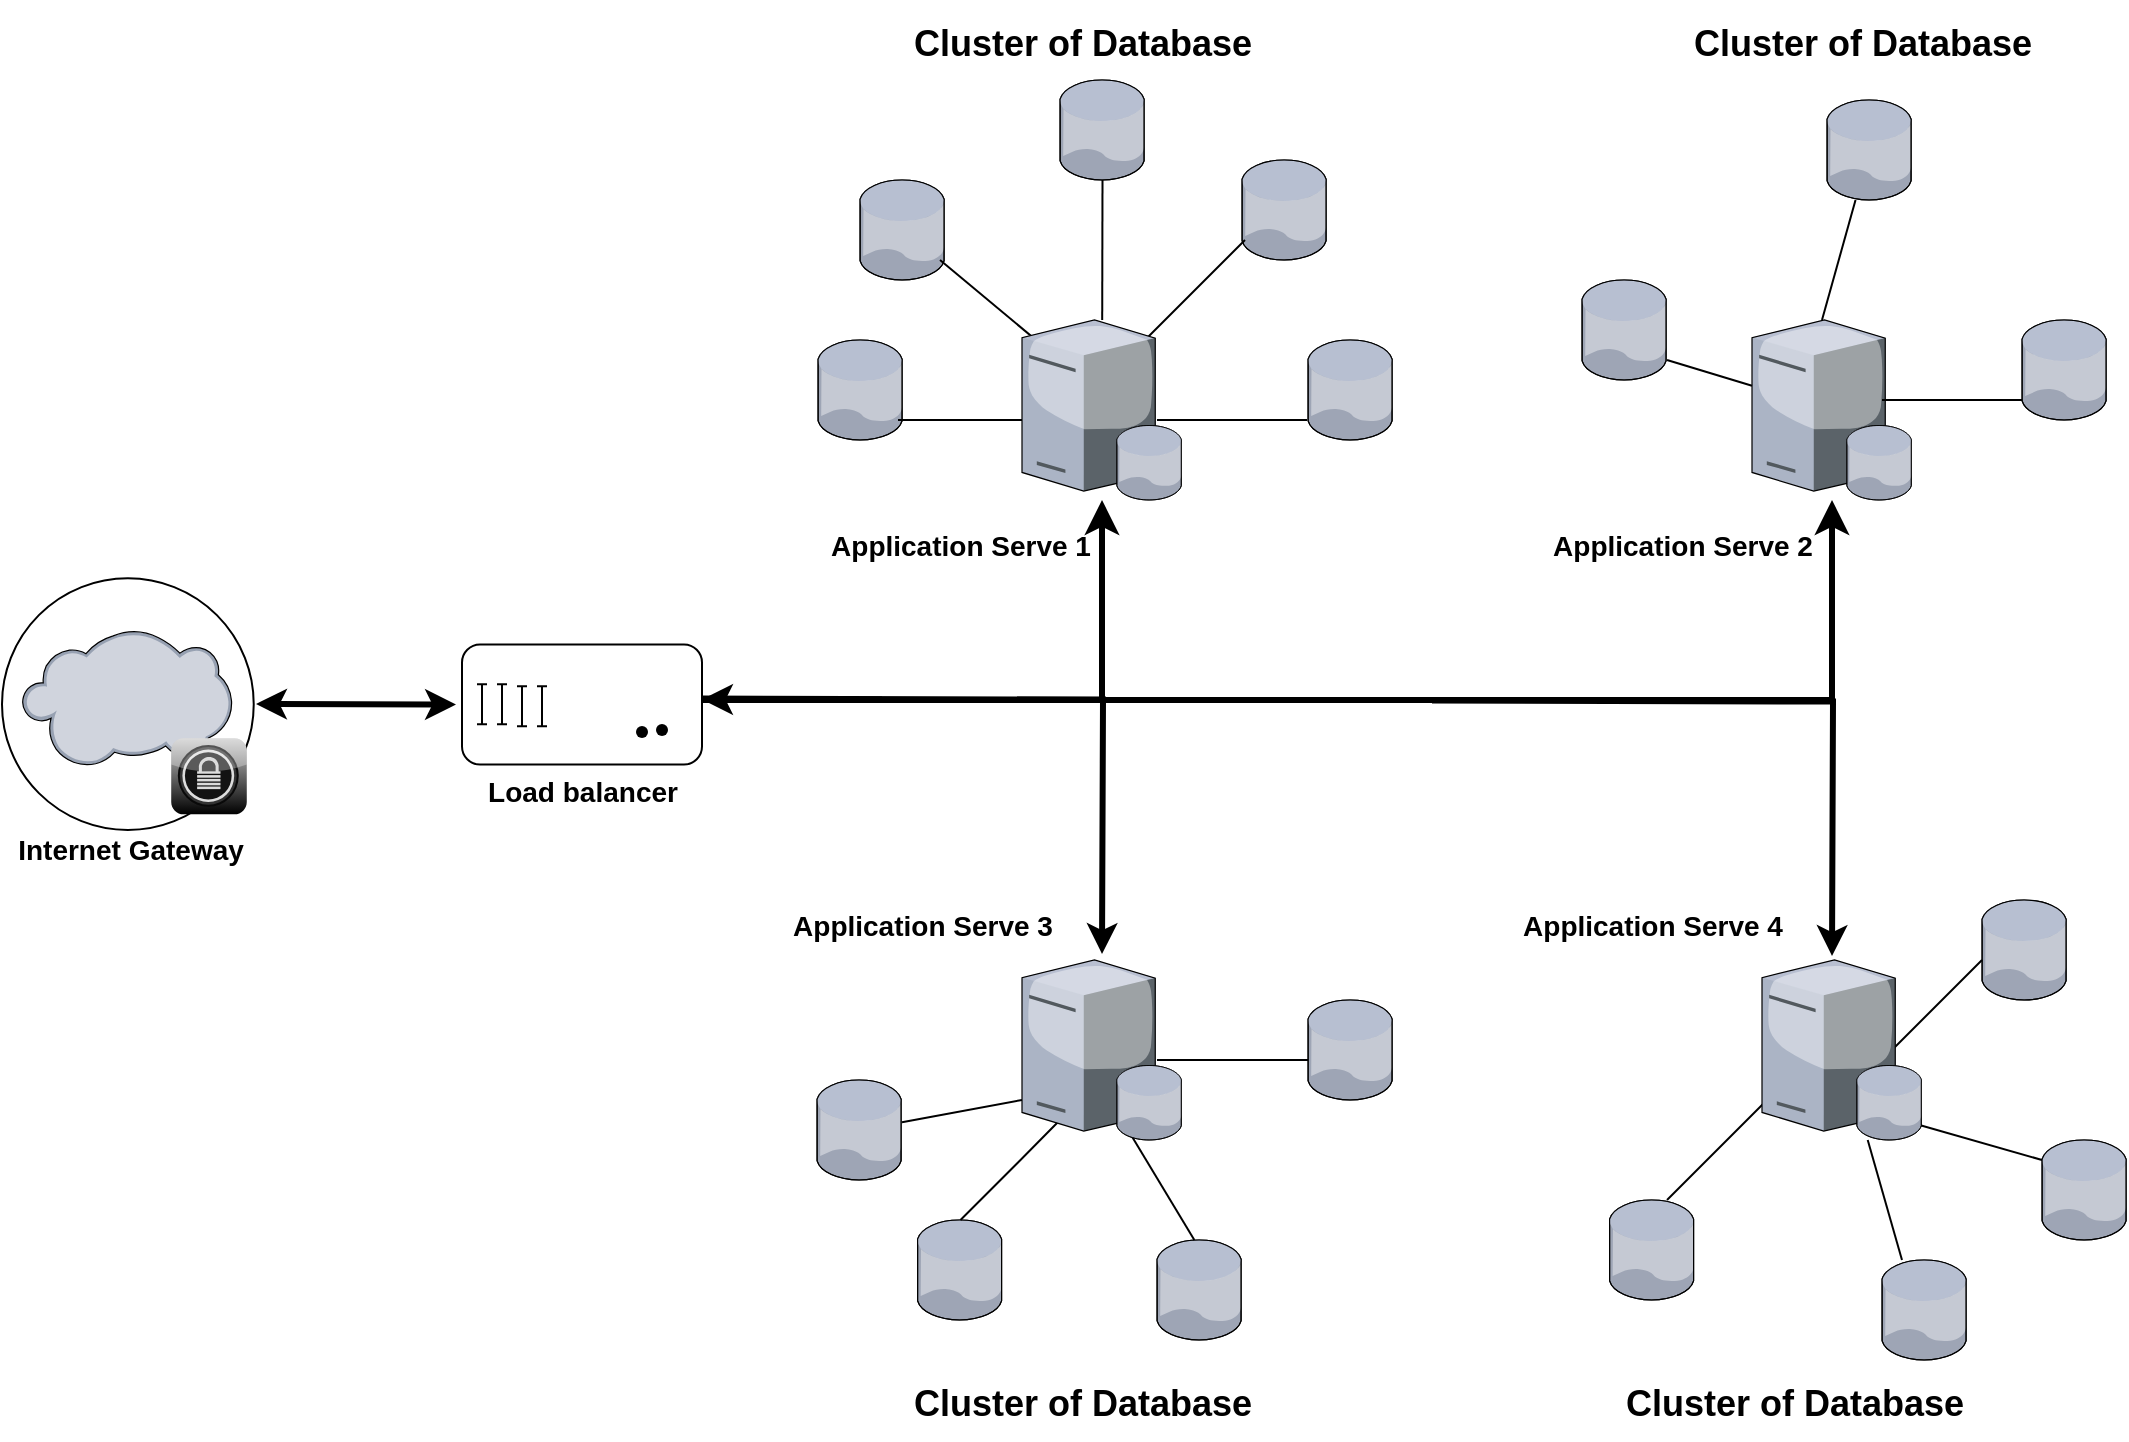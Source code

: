 <mxfile version="21.3.3" type="github" pages="2">
  <diagram id="MWDSlk-WY0k2sQAPGVdf" name="Page-2">
    <mxGraphModel dx="1428" dy="781" grid="1" gridSize="10" guides="1" tooltips="1" connect="1" arrows="1" fold="1" page="1" pageScale="1" pageWidth="1100" pageHeight="850" math="0" shadow="0">
      <root>
        <mxCell id="0" />
        <mxCell id="1" parent="0" />
        <mxCell id="CB8N8g5wz02RYLw7WGPH-4" value="" style="ellipse;whiteSpace=wrap;html=1;aspect=fixed;" vertex="1" parent="1">
          <mxGeometry x="10" y="378.13" width="125.87" height="125.87" as="geometry" />
        </mxCell>
        <mxCell id="CB8N8g5wz02RYLw7WGPH-1" value="" style="verticalLabelPosition=bottom;sketch=0;aspect=fixed;html=1;verticalAlign=top;strokeColor=none;align=center;outlineConnect=0;shape=mxgraph.citrix.cloud;" vertex="1" parent="1">
          <mxGeometry x="20" y="404" width="105" height="68.53" as="geometry" />
        </mxCell>
        <mxCell id="CB8N8g5wz02RYLw7WGPH-2" value="" style="verticalLabelPosition=bottom;sketch=0;aspect=fixed;html=1;verticalAlign=top;strokeColor=none;align=center;outlineConnect=0;shape=mxgraph.citrix.role_secure_access;fillColor=#CCCCCC;gradientColor=#000000;gradientDirection=south;" vertex="1" parent="1">
          <mxGeometry x="94.5" y="458.13" width="38" height="38" as="geometry" />
        </mxCell>
        <mxCell id="CB8N8g5wz02RYLw7WGPH-5" value="&lt;font style=&quot;font-size: 14px;&quot;&gt;Internet Gateway&lt;/font&gt;" style="text;strokeColor=none;fillColor=none;html=1;fontSize=24;fontStyle=1;verticalAlign=middle;align=center;" vertex="1" parent="1">
          <mxGeometry x="14" y="491" width="120" height="40" as="geometry" />
        </mxCell>
        <mxCell id="CB8N8g5wz02RYLw7WGPH-30" style="edgeStyle=orthogonalEdgeStyle;rounded=0;orthogonalLoop=1;jettySize=auto;html=1;exitX=1;exitY=0.5;exitDx=0;exitDy=0;strokeWidth=3;" edge="1" parent="1">
          <mxGeometry relative="1" as="geometry">
            <mxPoint x="560" y="566" as="targetPoint" />
            <mxPoint x="360" y="438.27" as="sourcePoint" />
          </mxGeometry>
        </mxCell>
        <mxCell id="CB8N8g5wz02RYLw7WGPH-6" value="" style="rounded=1;whiteSpace=wrap;html=1;" vertex="1" parent="1">
          <mxGeometry x="240" y="411.27" width="120" height="60" as="geometry" />
        </mxCell>
        <mxCell id="CB8N8g5wz02RYLw7WGPH-7" value="&lt;font style=&quot;font-size: 14px;&quot;&gt;Load balancer&lt;/font&gt;" style="text;strokeColor=none;fillColor=none;html=1;fontSize=24;fontStyle=1;verticalAlign=middle;align=center;" vertex="1" parent="1">
          <mxGeometry x="250" y="462.27" width="100" height="40" as="geometry" />
        </mxCell>
        <mxCell id="CB8N8g5wz02RYLw7WGPH-11" value="" style="verticalLabelPosition=bottom;sketch=0;aspect=fixed;html=1;verticalAlign=top;strokeColor=none;align=center;outlineConnect=0;shape=mxgraph.citrix.database_server;" vertex="1" parent="1">
          <mxGeometry x="885" y="249" width="80" height="90" as="geometry" />
        </mxCell>
        <mxCell id="CB8N8g5wz02RYLw7WGPH-12" value="" style="verticalLabelPosition=bottom;sketch=0;aspect=fixed;html=1;verticalAlign=top;strokeColor=none;align=center;outlineConnect=0;shape=mxgraph.citrix.database;" vertex="1" parent="1">
          <mxGeometry x="539" y="129" width="42.5" height="50" as="geometry" />
        </mxCell>
        <mxCell id="CB8N8g5wz02RYLw7WGPH-13" value="" style="verticalLabelPosition=bottom;sketch=0;aspect=fixed;html=1;verticalAlign=top;strokeColor=none;align=center;outlineConnect=0;shape=mxgraph.citrix.database;" vertex="1" parent="1">
          <mxGeometry x="1030" y="659" width="42.5" height="50" as="geometry" />
        </mxCell>
        <mxCell id="CB8N8g5wz02RYLw7WGPH-14" value="" style="verticalLabelPosition=bottom;sketch=0;aspect=fixed;html=1;verticalAlign=top;strokeColor=none;align=center;outlineConnect=0;shape=mxgraph.citrix.database;" vertex="1" parent="1">
          <mxGeometry x="418" y="259" width="42.5" height="50" as="geometry" />
        </mxCell>
        <mxCell id="CB8N8g5wz02RYLw7WGPH-15" value="" style="verticalLabelPosition=bottom;sketch=0;aspect=fixed;html=1;verticalAlign=top;strokeColor=none;align=center;outlineConnect=0;shape=mxgraph.citrix.database;" vertex="1" parent="1">
          <mxGeometry x="630" y="169" width="42.5" height="50" as="geometry" />
        </mxCell>
        <mxCell id="CB8N8g5wz02RYLw7WGPH-16" value="" style="verticalLabelPosition=bottom;sketch=0;aspect=fixed;html=1;verticalAlign=top;strokeColor=none;align=center;outlineConnect=0;shape=mxgraph.citrix.database;" vertex="1" parent="1">
          <mxGeometry x="663" y="259" width="42.5" height="50" as="geometry" />
        </mxCell>
        <mxCell id="CB8N8g5wz02RYLw7WGPH-17" value="" style="verticalLabelPosition=bottom;sketch=0;aspect=fixed;html=1;verticalAlign=top;strokeColor=none;align=center;outlineConnect=0;shape=mxgraph.citrix.database;" vertex="1" parent="1">
          <mxGeometry x="417.5" y="629" width="42.5" height="50" as="geometry" />
        </mxCell>
        <mxCell id="CB8N8g5wz02RYLw7WGPH-18" value="" style="verticalLabelPosition=bottom;sketch=0;aspect=fixed;html=1;verticalAlign=top;strokeColor=none;align=center;outlineConnect=0;shape=mxgraph.citrix.database;" vertex="1" parent="1">
          <mxGeometry x="587.5" y="709" width="42.5" height="50" as="geometry" />
        </mxCell>
        <mxCell id="CB8N8g5wz02RYLw7WGPH-19" value="" style="verticalLabelPosition=bottom;sketch=0;aspect=fixed;html=1;verticalAlign=top;strokeColor=none;align=center;outlineConnect=0;shape=mxgraph.citrix.database;" vertex="1" parent="1">
          <mxGeometry x="467.75" y="699" width="42.5" height="50" as="geometry" />
        </mxCell>
        <mxCell id="CB8N8g5wz02RYLw7WGPH-21" value="" style="verticalLabelPosition=bottom;sketch=0;aspect=fixed;html=1;verticalAlign=top;strokeColor=none;align=center;outlineConnect=0;shape=mxgraph.citrix.database;" vertex="1" parent="1">
          <mxGeometry x="1000" y="539" width="42.5" height="50" as="geometry" />
        </mxCell>
        <mxCell id="CB8N8g5wz02RYLw7WGPH-22" value="" style="verticalLabelPosition=bottom;sketch=0;aspect=fixed;html=1;verticalAlign=top;strokeColor=none;align=center;outlineConnect=0;shape=mxgraph.citrix.database;" vertex="1" parent="1">
          <mxGeometry x="950" y="719" width="42.5" height="50" as="geometry" />
        </mxCell>
        <mxCell id="CB8N8g5wz02RYLw7WGPH-24" value="" style="verticalLabelPosition=bottom;sketch=0;aspect=fixed;html=1;verticalAlign=top;strokeColor=none;align=center;outlineConnect=0;shape=mxgraph.citrix.database;" vertex="1" parent="1">
          <mxGeometry x="813.75" y="689" width="42.5" height="50" as="geometry" />
        </mxCell>
        <mxCell id="CB8N8g5wz02RYLw7WGPH-25" value="" style="verticalLabelPosition=bottom;sketch=0;aspect=fixed;html=1;verticalAlign=top;strokeColor=none;align=center;outlineConnect=0;shape=mxgraph.citrix.database;" vertex="1" parent="1">
          <mxGeometry x="922.5" y="139" width="42.5" height="50" as="geometry" />
        </mxCell>
        <mxCell id="CB8N8g5wz02RYLw7WGPH-26" value="" style="verticalLabelPosition=bottom;sketch=0;aspect=fixed;html=1;verticalAlign=top;strokeColor=none;align=center;outlineConnect=0;shape=mxgraph.citrix.database;" vertex="1" parent="1">
          <mxGeometry x="1020" y="249" width="42.5" height="50" as="geometry" />
        </mxCell>
        <mxCell id="CB8N8g5wz02RYLw7WGPH-27" value="" style="verticalLabelPosition=bottom;sketch=0;aspect=fixed;html=1;verticalAlign=top;strokeColor=none;align=center;outlineConnect=0;shape=mxgraph.citrix.database;" vertex="1" parent="1">
          <mxGeometry x="800" y="229" width="42.5" height="50" as="geometry" />
        </mxCell>
        <mxCell id="CB8N8g5wz02RYLw7WGPH-28" value="" style="edgeStyle=segmentEdgeStyle;endArrow=classic;html=1;curved=0;rounded=0;endSize=8;startSize=8;strokeWidth=3;" edge="1" parent="1" target="CB8N8g5wz02RYLw7WGPH-8">
          <mxGeometry width="50" height="50" relative="1" as="geometry">
            <mxPoint x="360" y="439" as="sourcePoint" />
            <mxPoint x="410" y="389" as="targetPoint" />
            <Array as="points">
              <mxPoint x="560" y="439" />
            </Array>
          </mxGeometry>
        </mxCell>
        <mxCell id="CB8N8g5wz02RYLw7WGPH-29" value="" style="edgeStyle=segmentEdgeStyle;endArrow=classic;html=1;curved=0;rounded=0;endSize=8;startSize=8;strokeWidth=3;" edge="1" parent="1">
          <mxGeometry width="50" height="50" relative="1" as="geometry">
            <mxPoint x="560" y="439" as="sourcePoint" />
            <mxPoint x="925" y="339" as="targetPoint" />
          </mxGeometry>
        </mxCell>
        <mxCell id="CB8N8g5wz02RYLw7WGPH-31" style="edgeStyle=orthogonalEdgeStyle;rounded=0;orthogonalLoop=1;jettySize=auto;html=1;exitX=1;exitY=0.5;exitDx=0;exitDy=0;strokeWidth=3;" edge="1" parent="1">
          <mxGeometry relative="1" as="geometry">
            <mxPoint x="925" y="567" as="targetPoint" />
            <mxPoint x="725" y="439.27" as="sourcePoint" />
          </mxGeometry>
        </mxCell>
        <mxCell id="CB8N8g5wz02RYLw7WGPH-32" value="&lt;font style=&quot;font-size: 14px;&quot;&gt;Application Serve 1&lt;/font&gt;" style="text;strokeColor=none;fillColor=none;html=1;fontSize=24;fontStyle=1;verticalAlign=middle;align=center;" vertex="1" parent="1">
          <mxGeometry x="439" y="339" width="100" height="40" as="geometry" />
        </mxCell>
        <mxCell id="CB8N8g5wz02RYLw7WGPH-33" value="&lt;font style=&quot;font-size: 14px;&quot;&gt;Application Serve 2&lt;/font&gt;" style="text;strokeColor=none;fillColor=none;html=1;fontSize=24;fontStyle=1;verticalAlign=middle;align=center;" vertex="1" parent="1">
          <mxGeometry x="800" y="339" width="100" height="40" as="geometry" />
        </mxCell>
        <mxCell id="CB8N8g5wz02RYLw7WGPH-34" value="&lt;font style=&quot;font-size: 14px;&quot;&gt;Application Serve 3&lt;/font&gt;" style="text;strokeColor=none;fillColor=none;html=1;fontSize=24;fontStyle=1;verticalAlign=middle;align=center;" vertex="1" parent="1">
          <mxGeometry x="420" y="529" width="100" height="40" as="geometry" />
        </mxCell>
        <mxCell id="CB8N8g5wz02RYLw7WGPH-35" value="&lt;font style=&quot;font-size: 14px;&quot;&gt;Application Serve 4&lt;/font&gt;" style="text;strokeColor=none;fillColor=none;html=1;fontSize=24;fontStyle=1;verticalAlign=middle;align=center;" vertex="1" parent="1">
          <mxGeometry x="785" y="529" width="100" height="40" as="geometry" />
        </mxCell>
        <mxCell id="CB8N8g5wz02RYLw7WGPH-37" value="" style="endArrow=classic;startArrow=classic;html=1;rounded=0;entryX=0;entryY=0.5;entryDx=0;entryDy=0;strokeWidth=3;" edge="1" parent="1">
          <mxGeometry width="50" height="50" relative="1" as="geometry">
            <mxPoint x="137" y="441" as="sourcePoint" />
            <mxPoint x="237" y="441.27" as="targetPoint" />
          </mxGeometry>
        </mxCell>
        <mxCell id="CB8N8g5wz02RYLw7WGPH-39" value="" style="endArrow=classic;html=1;rounded=0;strokeWidth=3;" edge="1" parent="1">
          <mxGeometry width="50" height="50" relative="1" as="geometry">
            <mxPoint x="450" y="438.77" as="sourcePoint" />
            <mxPoint x="360" y="438.77" as="targetPoint" />
          </mxGeometry>
        </mxCell>
        <mxCell id="CB8N8g5wz02RYLw7WGPH-40" value="" style="endArrow=none;html=1;rounded=0;" edge="1" parent="1" target="CB8N8g5wz02RYLw7WGPH-25">
          <mxGeometry width="50" height="50" relative="1" as="geometry">
            <mxPoint x="920" y="249" as="sourcePoint" />
            <mxPoint x="970" y="199" as="targetPoint" />
          </mxGeometry>
        </mxCell>
        <mxCell id="CB8N8g5wz02RYLw7WGPH-41" value="" style="endArrow=none;html=1;rounded=0;" edge="1" parent="1">
          <mxGeometry width="50" height="50" relative="1" as="geometry">
            <mxPoint x="842.5" y="689" as="sourcePoint" />
            <mxPoint x="892.5" y="639" as="targetPoint" />
          </mxGeometry>
        </mxCell>
        <mxCell id="CB8N8g5wz02RYLw7WGPH-43" value="" style="endArrow=none;html=1;rounded=0;" edge="1" parent="1">
          <mxGeometry width="50" height="50" relative="1" as="geometry">
            <mxPoint x="581.5" y="259" as="sourcePoint" />
            <mxPoint x="631.5" y="209" as="targetPoint" />
          </mxGeometry>
        </mxCell>
        <mxCell id="CB8N8g5wz02RYLw7WGPH-44" value="" style="endArrow=none;html=1;rounded=0;" edge="1" parent="1" source="CB8N8g5wz02RYLw7WGPH-17">
          <mxGeometry width="50" height="50" relative="1" as="geometry">
            <mxPoint x="470" y="689" as="sourcePoint" />
            <mxPoint x="520" y="639" as="targetPoint" />
          </mxGeometry>
        </mxCell>
        <mxCell id="CB8N8g5wz02RYLw7WGPH-45" value="" style="endArrow=none;html=1;rounded=0;" edge="1" parent="1">
          <mxGeometry width="50" height="50" relative="1" as="geometry">
            <mxPoint x="489.25" y="699" as="sourcePoint" />
            <mxPoint x="539" y="649" as="targetPoint" />
            <Array as="points">
              <mxPoint x="519.25" y="669" />
            </Array>
          </mxGeometry>
        </mxCell>
        <mxCell id="CB8N8g5wz02RYLw7WGPH-46" value="" style="endArrow=none;html=1;rounded=0;entryX=0;entryY=0.8;entryDx=0;entryDy=0;entryPerimeter=0;" edge="1" parent="1" target="CB8N8g5wz02RYLw7WGPH-26">
          <mxGeometry width="50" height="50" relative="1" as="geometry">
            <mxPoint x="950" y="289" as="sourcePoint" />
            <mxPoint x="1000" y="239" as="targetPoint" />
          </mxGeometry>
        </mxCell>
        <mxCell id="CB8N8g5wz02RYLw7WGPH-47" value="" style="endArrow=none;html=1;rounded=0;" edge="1" parent="1" target="CB8N8g5wz02RYLw7WGPH-11">
          <mxGeometry width="50" height="50" relative="1" as="geometry">
            <mxPoint x="842.5" y="269" as="sourcePoint" />
            <mxPoint x="892.5" y="219" as="targetPoint" />
          </mxGeometry>
        </mxCell>
        <mxCell id="CB8N8g5wz02RYLw7WGPH-48" value="" style="endArrow=none;html=1;rounded=0;" edge="1" parent="1">
          <mxGeometry width="50" height="50" relative="1" as="geometry">
            <mxPoint x="950" y="619" as="sourcePoint" />
            <mxPoint x="1000" y="569" as="targetPoint" />
          </mxGeometry>
        </mxCell>
        <mxCell id="CB8N8g5wz02RYLw7WGPH-49" value="" style="endArrow=none;html=1;rounded=0;" edge="1" parent="1">
          <mxGeometry width="50" height="50" relative="1" as="geometry">
            <mxPoint x="606.176" y="709" as="sourcePoint" />
            <mxPoint x="570" y="649" as="targetPoint" />
          </mxGeometry>
        </mxCell>
        <mxCell id="CB8N8g5wz02RYLw7WGPH-10" value="" style="verticalLabelPosition=bottom;sketch=0;aspect=fixed;html=1;verticalAlign=top;strokeColor=none;align=center;outlineConnect=0;shape=mxgraph.citrix.database_server;" vertex="1" parent="1">
          <mxGeometry x="520" y="569" width="80" height="90" as="geometry" />
        </mxCell>
        <mxCell id="CB8N8g5wz02RYLw7WGPH-52" value="" style="endArrow=none;html=1;rounded=0;" edge="1" parent="1">
          <mxGeometry width="50" height="50" relative="1" as="geometry">
            <mxPoint x="587.5" y="619" as="sourcePoint" />
            <mxPoint x="670" y="619" as="targetPoint" />
          </mxGeometry>
        </mxCell>
        <mxCell id="CB8N8g5wz02RYLw7WGPH-23" value="" style="verticalLabelPosition=bottom;sketch=0;aspect=fixed;html=1;verticalAlign=top;strokeColor=none;align=center;outlineConnect=0;shape=mxgraph.citrix.database;" vertex="1" parent="1">
          <mxGeometry x="663" y="589" width="42.5" height="50" as="geometry" />
        </mxCell>
        <mxCell id="CB8N8g5wz02RYLw7WGPH-53" value="" style="endArrow=none;html=1;rounded=0;" edge="1" parent="1" source="CB8N8g5wz02RYLw7WGPH-22" target="CB8N8g5wz02RYLw7WGPH-9">
          <mxGeometry width="50" height="50" relative="1" as="geometry">
            <mxPoint x="890" y="699" as="sourcePoint" />
            <mxPoint x="930" y="679" as="targetPoint" />
            <Array as="points">
              <mxPoint x="960" y="719" />
            </Array>
          </mxGeometry>
        </mxCell>
        <mxCell id="CB8N8g5wz02RYLw7WGPH-54" value="" style="endArrow=none;html=1;rounded=0;" edge="1" parent="1">
          <mxGeometry width="50" height="50" relative="1" as="geometry">
            <mxPoint x="960" y="649" as="sourcePoint" />
            <mxPoint x="1030" y="669" as="targetPoint" />
          </mxGeometry>
        </mxCell>
        <mxCell id="CB8N8g5wz02RYLw7WGPH-9" value="" style="verticalLabelPosition=bottom;sketch=0;aspect=fixed;html=1;verticalAlign=top;strokeColor=none;align=center;outlineConnect=0;shape=mxgraph.citrix.database_server;" vertex="1" parent="1">
          <mxGeometry x="890" y="569" width="80" height="90" as="geometry" />
        </mxCell>
        <mxCell id="CB8N8g5wz02RYLw7WGPH-56" value="" style="endArrow=none;html=1;rounded=0;" edge="1" parent="1" source="CB8N8g5wz02RYLw7WGPH-8">
          <mxGeometry width="50" height="50" relative="1" as="geometry">
            <mxPoint x="510.25" y="229" as="sourcePoint" />
            <mxPoint x="560.25" y="179" as="targetPoint" />
          </mxGeometry>
        </mxCell>
        <mxCell id="CB8N8g5wz02RYLw7WGPH-57" value="" style="verticalLabelPosition=bottom;sketch=0;aspect=fixed;html=1;verticalAlign=top;strokeColor=none;align=center;outlineConnect=0;shape=mxgraph.citrix.database;" vertex="1" parent="1">
          <mxGeometry x="439" y="179" width="42.5" height="50" as="geometry" />
        </mxCell>
        <mxCell id="CB8N8g5wz02RYLw7WGPH-58" value="" style="endArrow=none;html=1;rounded=0;" edge="1" parent="1">
          <mxGeometry width="50" height="50" relative="1" as="geometry">
            <mxPoint x="458" y="299" as="sourcePoint" />
            <mxPoint x="539" y="299" as="targetPoint" />
          </mxGeometry>
        </mxCell>
        <mxCell id="CB8N8g5wz02RYLw7WGPH-59" value="" style="endArrow=none;html=1;rounded=0;" edge="1" parent="1">
          <mxGeometry width="50" height="50" relative="1" as="geometry">
            <mxPoint x="479" y="219" as="sourcePoint" />
            <mxPoint x="539" y="269" as="targetPoint" />
          </mxGeometry>
        </mxCell>
        <mxCell id="CB8N8g5wz02RYLw7WGPH-60" value="" style="endArrow=none;html=1;rounded=0;" edge="1" parent="1">
          <mxGeometry width="50" height="50" relative="1" as="geometry">
            <mxPoint x="587.5" y="299" as="sourcePoint" />
            <mxPoint x="662.5" y="299" as="targetPoint" />
          </mxGeometry>
        </mxCell>
        <mxCell id="CB8N8g5wz02RYLw7WGPH-8" value="" style="verticalLabelPosition=bottom;sketch=0;aspect=fixed;html=1;verticalAlign=top;strokeColor=none;align=center;outlineConnect=0;shape=mxgraph.citrix.database_server;" vertex="1" parent="1">
          <mxGeometry x="520" y="249" width="80" height="90" as="geometry" />
        </mxCell>
        <mxCell id="CB8N8g5wz02RYLw7WGPH-62" value="" style="shape=crossbar;whiteSpace=wrap;html=1;rounded=1;rotation=-90;" vertex="1" parent="1">
          <mxGeometry x="240" y="438.57" width="20" height="5" as="geometry" />
        </mxCell>
        <mxCell id="CB8N8g5wz02RYLw7WGPH-63" value="" style="shape=crossbar;whiteSpace=wrap;html=1;rounded=1;rotation=-90;" vertex="1" parent="1">
          <mxGeometry x="250" y="438.57" width="20" height="5" as="geometry" />
        </mxCell>
        <mxCell id="CB8N8g5wz02RYLw7WGPH-64" value="" style="shape=crossbar;whiteSpace=wrap;html=1;rounded=1;rotation=-90;" vertex="1" parent="1">
          <mxGeometry x="260" y="439.57" width="20" height="5" as="geometry" />
        </mxCell>
        <mxCell id="CB8N8g5wz02RYLw7WGPH-65" value="" style="shape=crossbar;whiteSpace=wrap;html=1;rounded=1;rotation=-90;" vertex="1" parent="1">
          <mxGeometry x="270" y="439.57" width="20" height="5" as="geometry" />
        </mxCell>
        <mxCell id="CB8N8g5wz02RYLw7WGPH-66" value="" style="shape=waypoint;sketch=0;fillStyle=solid;size=6;pointerEvents=1;points=[];fillColor=none;resizable=0;rotatable=0;perimeter=centerPerimeter;snapToPoint=1;" vertex="1" parent="1">
          <mxGeometry x="330" y="444" width="20" height="20" as="geometry" />
        </mxCell>
        <mxCell id="CB8N8g5wz02RYLw7WGPH-67" value="" style="shape=waypoint;sketch=0;fillStyle=solid;size=6;pointerEvents=1;points=[];fillColor=none;resizable=0;rotatable=0;perimeter=centerPerimeter;snapToPoint=1;" vertex="1" parent="1">
          <mxGeometry x="320" y="445" width="20" height="20" as="geometry" />
        </mxCell>
        <mxCell id="CB8N8g5wz02RYLw7WGPH-68" value="&lt;font style=&quot;font-size: 18px;&quot;&gt;Cluster of Database&lt;/font&gt;" style="text;strokeColor=none;fillColor=none;html=1;fontSize=24;fontStyle=1;verticalAlign=middle;align=center;" vertex="1" parent="1">
          <mxGeometry x="500" y="769" width="100" height="40" as="geometry" />
        </mxCell>
        <mxCell id="CB8N8g5wz02RYLw7WGPH-69" value="&lt;font style=&quot;font-size: 18px;&quot;&gt;Cluster of Database&lt;/font&gt;" style="text;strokeColor=none;fillColor=none;html=1;fontSize=24;fontStyle=1;verticalAlign=middle;align=center;" vertex="1" parent="1">
          <mxGeometry x="856.25" y="769" width="100" height="40" as="geometry" />
        </mxCell>
        <mxCell id="CB8N8g5wz02RYLw7WGPH-70" value="&lt;font style=&quot;font-size: 18px;&quot;&gt;Cluster of Database&lt;/font&gt;" style="text;strokeColor=none;fillColor=none;html=1;fontSize=24;fontStyle=1;verticalAlign=middle;align=center;" vertex="1" parent="1">
          <mxGeometry x="500" y="89" width="100" height="40" as="geometry" />
        </mxCell>
        <mxCell id="CB8N8g5wz02RYLw7WGPH-71" value="&lt;font style=&quot;font-size: 18px;&quot;&gt;Cluster of Database&lt;/font&gt;" style="text;strokeColor=none;fillColor=none;html=1;fontSize=24;fontStyle=1;verticalAlign=middle;align=center;" vertex="1" parent="1">
          <mxGeometry x="890" y="89" width="100" height="40" as="geometry" />
        </mxCell>
      </root>
    </mxGraphModel>
  </diagram>
  <diagram name="Page-1" id="822b0af5-4adb-64df-f703-e8dfc1f81529">
    <mxGraphModel dx="1428" dy="781" grid="1" gridSize="10" guides="1" tooltips="1" connect="1" arrows="1" fold="1" page="1" pageScale="1" pageWidth="1100" pageHeight="850" background="none" math="0" shadow="0">
      <root>
        <mxCell id="0" />
        <mxCell id="1" parent="0" />
        <mxCell id="7d933b09d9755ecc-14" value="Resource forest" style="triangle;whiteSpace=wrap;html=1;rounded=0;shadow=0;comic=0;strokeWidth=1;fontFamily=Verdana;direction=north;labelPosition=center;verticalLabelPosition=bottom;align=center;verticalAlign=top;" parent="1" vertex="1">
          <mxGeometry x="830" y="230" width="530" height="537" as="geometry" />
        </mxCell>
        <mxCell id="7d933b09d9755ecc-12" value="User forest" style="triangle;whiteSpace=wrap;html=1;rounded=0;shadow=0;comic=0;strokeWidth=1;fontFamily=Verdana;direction=north;labelPosition=center;verticalLabelPosition=bottom;align=center;verticalAlign=top;" parent="1" vertex="1">
          <mxGeometry x="400" y="92" width="286" height="340" as="geometry" />
        </mxCell>
        <mxCell id="7d933b09d9755ecc-13" value="" style="ellipse;whiteSpace=wrap;html=1;rounded=0;shadow=0;comic=0;strokeWidth=1;fontFamily=Verdana;" parent="1" vertex="1">
          <mxGeometry x="473" y="326" width="142" height="94" as="geometry" />
        </mxCell>
        <mxCell id="7d933b09d9755ecc-4" value="" style="verticalLabelPosition=bottom;aspect=fixed;html=1;verticalAlign=top;strokeColor=none;shape=mxgraph.citrix.directory_server;rounded=0;shadow=0;comic=0;fontFamily=Verdana;" parent="1" vertex="1">
          <mxGeometry x="1063" y="64" width="65" height="88.5" as="geometry" />
        </mxCell>
        <mxCell id="7d933b09d9755ecc-5" value="" style="verticalLabelPosition=bottom;aspect=fixed;html=1;verticalAlign=top;strokeColor=none;shape=mxgraph.citrix.file_server;rounded=0;shadow=0;comic=0;fontFamily=Verdana;" parent="1" vertex="1">
          <mxGeometry x="1053" y="611" width="71" height="97" as="geometry" />
        </mxCell>
        <mxCell id="7d933b09d9755ecc-6" value="Users" style="verticalLabelPosition=bottom;aspect=fixed;html=1;verticalAlign=top;strokeColor=none;shape=mxgraph.citrix.users;rounded=0;shadow=0;comic=0;fontFamily=Verdana;" parent="1" vertex="1">
          <mxGeometry x="511" y="339" width="64.5" height="55" as="geometry" />
        </mxCell>
        <mxCell id="7d933b09d9755ecc-9" value="" style="verticalLabelPosition=bottom;aspect=fixed;html=1;verticalAlign=top;strokeColor=none;shape=mxgraph.citrix.tower_server;rounded=0;shadow=0;comic=0;fontFamily=Verdana;" parent="1" vertex="1">
          <mxGeometry x="511" y="193" width="65" height="85" as="geometry" />
        </mxCell>
        <mxCell id="7d933b09d9755ecc-15" value="" style="ellipse;whiteSpace=wrap;html=1;rounded=0;shadow=0;comic=0;strokeWidth=1;fontFamily=Verdana;" parent="1" vertex="1">
          <mxGeometry x="979" y="440" width="220" height="140" as="geometry" />
        </mxCell>
        <mxCell id="7d933b09d9755ecc-16" value="Disabled users" style="verticalLabelPosition=bottom;aspect=fixed;html=1;verticalAlign=top;strokeColor=none;shape=mxgraph.citrix.users;rounded=0;shadow=0;comic=0;fontFamily=Verdana;" parent="1" vertex="1">
          <mxGeometry x="1060" y="477" width="64.5" height="55" as="geometry" />
        </mxCell>
        <mxCell id="7d933b09d9755ecc-17" value="" style="verticalLabelPosition=bottom;aspect=fixed;html=1;verticalAlign=top;strokeColor=none;shape=mxgraph.citrix.tower_server;rounded=0;shadow=0;comic=0;fontFamily=Verdana;" parent="1" vertex="1">
          <mxGeometry x="1060" y="331" width="65" height="85" as="geometry" />
        </mxCell>
        <mxCell id="7d933b09d9755ecc-18" value="User forest" style="triangle;whiteSpace=wrap;html=1;rounded=0;shadow=0;comic=0;strokeWidth=1;fontFamily=Verdana;direction=north;labelPosition=center;verticalLabelPosition=bottom;align=center;verticalAlign=top;" parent="1" vertex="1">
          <mxGeometry x="1580" y="76" width="286" height="340" as="geometry" />
        </mxCell>
        <mxCell id="7d933b09d9755ecc-19" value="" style="ellipse;whiteSpace=wrap;html=1;rounded=0;shadow=0;comic=0;strokeWidth=1;fontFamily=Verdana;" parent="1" vertex="1">
          <mxGeometry x="1653" y="310" width="142" height="90" as="geometry" />
        </mxCell>
        <mxCell id="7d933b09d9755ecc-20" value="Users" style="verticalLabelPosition=bottom;aspect=fixed;html=1;verticalAlign=top;strokeColor=none;shape=mxgraph.citrix.users;rounded=0;shadow=0;comic=0;fontFamily=Verdana;" parent="1" vertex="1">
          <mxGeometry x="1691" y="323" width="64.5" height="55" as="geometry" />
        </mxCell>
        <mxCell id="7d933b09d9755ecc-21" value="" style="verticalLabelPosition=bottom;aspect=fixed;html=1;verticalAlign=top;strokeColor=none;shape=mxgraph.citrix.tower_server;rounded=0;shadow=0;comic=0;fontFamily=Verdana;" parent="1" vertex="1">
          <mxGeometry x="1691" y="177" width="65" height="85" as="geometry" />
        </mxCell>
        <mxCell id="7d933b09d9755ecc-22" style="rounded=0;html=1;labelBackgroundColor=none;startArrow=none;startFill=0;endArrow=block;endFill=1;strokeColor=#0000FF;strokeWidth=1;fontFamily=Verdana;fontSize=12" parent="1" source="7d933b09d9755ecc-19" target="7d933b09d9755ecc-15" edge="1">
          <mxGeometry relative="1" as="geometry" />
        </mxCell>
        <mxCell id="7d933b09d9755ecc-23" style="rounded=0;html=1;labelBackgroundColor=none;startArrow=none;startFill=0;endArrow=block;endFill=1;strokeColor=#0000FF;strokeWidth=1;fontFamily=Verdana;fontSize=12" parent="1" source="7d933b09d9755ecc-13" target="7d933b09d9755ecc-15" edge="1">
          <mxGeometry relative="1" as="geometry" />
        </mxCell>
        <mxCell id="7d933b09d9755ecc-24" style="edgeStyle=none;rounded=0;html=1;exitX=0.5;exitY=1;labelBackgroundColor=none;startArrow=none;startFill=0;endArrow=block;endFill=1;strokeColor=#0000FF;strokeWidth=1;fontFamily=Verdana;fontSize=12;fontColor=#000000;" parent="1" source="7d933b09d9755ecc-15" target="7d933b09d9755ecc-5" edge="1">
          <mxGeometry relative="1" as="geometry" />
        </mxCell>
        <mxCell id="7d933b09d9755ecc-25" value="Trust relationship" style="html=1;labelBackgroundColor=none;startArrow=none;startFill=0;endArrow=block;endFill=1;strokeColor=#FF0000;strokeWidth=1;fontFamily=Verdana;fontSize=12;entryX=1;entryY=0.5;curved=1;" parent="1" target="7d933b09d9755ecc-18" edge="1">
          <mxGeometry x="-0.017" y="-10" relative="1" as="geometry">
            <mxPoint x="1095" y="230" as="sourcePoint" />
            <mxPoint x="1530" y="240" as="targetPoint" />
            <Array as="points">
              <mxPoint x="1400" y="110" />
            </Array>
            <mxPoint as="offset" />
          </mxGeometry>
        </mxCell>
        <mxCell id="7d933b09d9755ecc-26" value="Trust relationship" style="html=1;entryX=1;entryY=0.5;labelBackgroundColor=none;startArrow=none;startFill=0;endArrow=block;endFill=1;strokeColor=#FF0000;strokeWidth=1;fontFamily=Verdana;fontSize=12;curved=1;" parent="1" target="7d933b09d9755ecc-12" edge="1">
          <mxGeometry x="-0.064" y="45" relative="1" as="geometry">
            <mxPoint x="1095" y="230" as="sourcePoint" />
            <Array as="points">
              <mxPoint x="920" y="120" />
            </Array>
            <mxPoint as="offset" />
          </mxGeometry>
        </mxCell>
        <mxCell id="7d933b09d9755ecc-27" value="Synchronization" style="rounded=0;html=1;entryX=0.878;entryY=0.433;entryPerimeter=0;labelBackgroundColor=none;startArrow=none;startFill=0;endArrow=block;endFill=1;strokeWidth=1;fontFamily=Verdana;fontSize=12" parent="1" source="7d933b09d9755ecc-4" target="7d933b09d9755ecc-18" edge="1">
          <mxGeometry x="-0.335" y="21" relative="1" as="geometry">
            <mxPoint as="offset" />
          </mxGeometry>
        </mxCell>
        <mxCell id="7d933b09d9755ecc-28" value="Synchronization" style="edgeStyle=none;rounded=0;html=1;labelBackgroundColor=none;startArrow=none;startFill=0;endArrow=block;endFill=1;strokeWidth=1;fontFamily=Verdana;fontSize=12" parent="1" source="7d933b09d9755ecc-4" target="7d933b09d9755ecc-14" edge="1">
          <mxGeometry x="-0.297" relative="1" as="geometry">
            <mxPoint as="offset" />
          </mxGeometry>
        </mxCell>
        <mxCell id="7d933b09d9755ecc-29" value="Synchronization" style="edgeStyle=none;rounded=0;html=1;entryX=0.912;entryY=0.559;entryPerimeter=0;labelBackgroundColor=none;startArrow=none;startFill=0;endArrow=block;endFill=1;strokeWidth=1;fontFamily=Verdana;fontSize=12" parent="1" source="7d933b09d9755ecc-4" target="7d933b09d9755ecc-12" edge="1">
          <mxGeometry x="-0.195" y="-14" relative="1" as="geometry">
            <mxPoint as="offset" />
          </mxGeometry>
        </mxCell>
        <mxCell id="7d933b09d9755ecc-31" value="User forest" style="triangle;whiteSpace=wrap;html=1;rounded=0;shadow=0;comic=0;strokeWidth=1;fontFamily=Verdana;direction=north;labelPosition=center;verticalLabelPosition=bottom;align=center;verticalAlign=top;" parent="1" vertex="1">
          <mxGeometry x="483" y="477" width="286" height="340" as="geometry" />
        </mxCell>
        <mxCell id="7d933b09d9755ecc-32" value="" style="ellipse;whiteSpace=wrap;html=1;rounded=0;shadow=0;comic=0;strokeWidth=1;fontFamily=Verdana;" parent="1" vertex="1">
          <mxGeometry x="556" y="711" width="142" height="89" as="geometry" />
        </mxCell>
        <mxCell id="7d933b09d9755ecc-33" value="Users" style="verticalLabelPosition=bottom;aspect=fixed;html=1;verticalAlign=top;strokeColor=none;shape=mxgraph.citrix.users;rounded=0;shadow=0;comic=0;fontFamily=Verdana;" parent="1" vertex="1">
          <mxGeometry x="594" y="724" width="64.5" height="55" as="geometry" />
        </mxCell>
        <mxCell id="7d933b09d9755ecc-34" value="" style="verticalLabelPosition=bottom;aspect=fixed;html=1;verticalAlign=top;strokeColor=none;shape=mxgraph.citrix.tower_server;rounded=0;shadow=0;comic=0;fontFamily=Verdana;" parent="1" vertex="1">
          <mxGeometry x="594" y="578" width="65" height="85" as="geometry" />
        </mxCell>
        <mxCell id="7d933b09d9755ecc-35" value="User forest" style="triangle;whiteSpace=wrap;html=1;rounded=0;shadow=0;comic=0;strokeWidth=1;fontFamily=Verdana;direction=north;labelPosition=center;verticalLabelPosition=bottom;align=center;verticalAlign=top;" parent="1" vertex="1">
          <mxGeometry x="1405" y="460" width="286" height="340" as="geometry" />
        </mxCell>
        <mxCell id="7d933b09d9755ecc-36" value="" style="ellipse;whiteSpace=wrap;html=1;rounded=0;shadow=0;comic=0;strokeWidth=1;fontFamily=Verdana;" parent="1" vertex="1">
          <mxGeometry x="1478" y="694" width="142" height="96" as="geometry" />
        </mxCell>
        <mxCell id="7d933b09d9755ecc-37" value="Users" style="verticalLabelPosition=bottom;aspect=fixed;html=1;verticalAlign=top;strokeColor=none;shape=mxgraph.citrix.users;rounded=0;shadow=0;comic=0;fontFamily=Verdana;" parent="1" vertex="1">
          <mxGeometry x="1516" y="707" width="64.5" height="55" as="geometry" />
        </mxCell>
        <mxCell id="7d933b09d9755ecc-38" value="" style="verticalLabelPosition=bottom;aspect=fixed;html=1;verticalAlign=top;strokeColor=none;shape=mxgraph.citrix.tower_server;rounded=0;shadow=0;comic=0;fontFamily=Verdana;" parent="1" vertex="1">
          <mxGeometry x="1516" y="561" width="65" height="85" as="geometry" />
        </mxCell>
        <mxCell id="7d933b09d9755ecc-39" style="edgeStyle=none;rounded=0;html=1;exitX=1;exitY=0.5;labelBackgroundColor=none;startFill=0;endArrow=block;endFill=1;strokeColor=#0000FF;strokeWidth=1;fontFamily=Verdana;fontSize=12;" parent="1" source="7d933b09d9755ecc-32" target="7d933b09d9755ecc-15" edge="1">
          <mxGeometry relative="1" as="geometry" />
        </mxCell>
        <mxCell id="7d933b09d9755ecc-40" style="edgeStyle=none;rounded=0;html=1;exitX=0;exitY=0.5;labelBackgroundColor=none;startFill=0;endArrow=block;endFill=1;strokeColor=#0000FF;strokeWidth=1;fontFamily=Verdana;fontSize=12;" parent="1" source="7d933b09d9755ecc-36" target="7d933b09d9755ecc-15" edge="1">
          <mxGeometry relative="1" as="geometry" />
        </mxCell>
        <mxCell id="7d933b09d9755ecc-41" value="Trust relationship" style="html=1;exitX=1;exitY=0.5;labelBackgroundColor=none;startFill=0;endArrow=block;endFill=1;strokeColor=#FF0000;strokeWidth=1;fontFamily=Verdana;fontSize=12;entryX=1;entryY=0.5;curved=1;" parent="1" source="7d933b09d9755ecc-14" target="7d933b09d9755ecc-31" edge="1">
          <mxGeometry x="0.062" relative="1" as="geometry">
            <mxPoint x="660" y="490" as="targetPoint" />
            <Array as="points">
              <mxPoint x="890" y="270" />
            </Array>
            <mxPoint as="offset" />
          </mxGeometry>
        </mxCell>
        <mxCell id="7d933b09d9755ecc-42" value="Trust relationship" style="html=1;exitX=1;exitY=0.5;entryX=1;entryY=0.5;labelBackgroundColor=none;startFill=0;endArrow=block;endFill=1;strokeColor=#FF0000;strokeWidth=1;fontFamily=Verdana;fontSize=12;curved=1;" parent="1" source="7d933b09d9755ecc-14" target="7d933b09d9755ecc-35" edge="1">
          <mxGeometry x="0.323" y="10" relative="1" as="geometry">
            <Array as="points">
              <mxPoint x="1380" y="290" />
            </Array>
            <mxPoint as="offset" />
          </mxGeometry>
        </mxCell>
        <mxCell id="7d933b09d9755ecc-43" value="Synchronization" style="edgeStyle=none;rounded=0;html=1;entryX=0.653;entryY=0.304;entryPerimeter=0;labelBackgroundColor=none;startFill=0;endArrow=block;endFill=1;strokeWidth=1;fontFamily=Verdana;fontSize=12;" parent="1" source="7d933b09d9755ecc-4" target="7d933b09d9755ecc-35" edge="1">
          <mxGeometry relative="1" as="geometry" />
        </mxCell>
        <mxCell id="7d933b09d9755ecc-44" value="Synchronization" style="edgeStyle=none;rounded=0;html=1;entryX=0.544;entryY=0.766;entryPerimeter=0;labelBackgroundColor=none;startFill=0;endArrow=block;endFill=1;strokeWidth=1;fontFamily=Verdana;fontSize=12;" parent="1" source="7d933b09d9755ecc-4" target="7d933b09d9755ecc-31" edge="1">
          <mxGeometry x="-0.18" y="19" relative="1" as="geometry">
            <mxPoint as="offset" />
          </mxGeometry>
        </mxCell>
      </root>
    </mxGraphModel>
  </diagram>
</mxfile>
